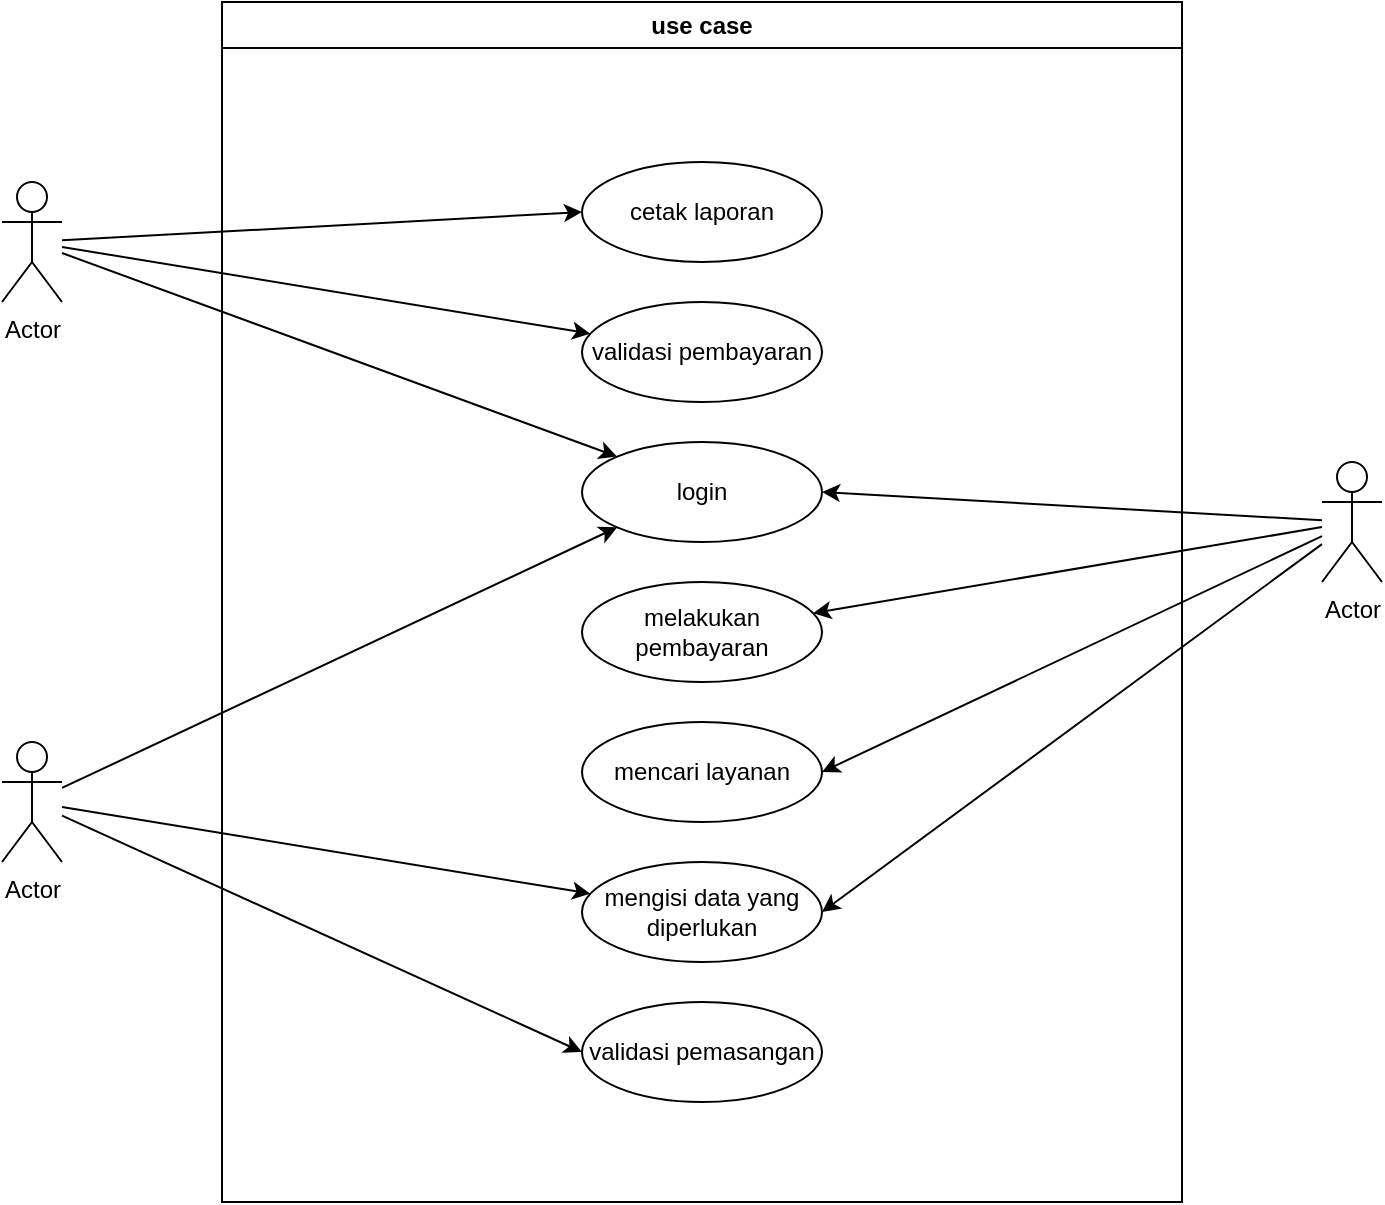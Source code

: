 <mxfile version="24.2.1" type="device">
  <diagram id="TUuY0Dn7aATj2u4G8uoD" name="Page-1">
    <mxGraphModel dx="2607" dy="1404" grid="1" gridSize="10" guides="1" tooltips="1" connect="1" arrows="1" fold="1" page="1" pageScale="1" pageWidth="850" pageHeight="1100" math="0" shadow="0">
      <root>
        <mxCell id="0" />
        <mxCell id="1" parent="0" />
        <mxCell id="ChsFRZMuyeAJQGLOjmsW-1" value="use case" style="swimlane;whiteSpace=wrap;html=1;" vertex="1" parent="1">
          <mxGeometry x="200" y="40" width="480" height="600" as="geometry" />
        </mxCell>
        <mxCell id="ChsFRZMuyeAJQGLOjmsW-5" value="melakukan pembayaran" style="ellipse;whiteSpace=wrap;html=1;" vertex="1" parent="ChsFRZMuyeAJQGLOjmsW-1">
          <mxGeometry x="180" y="290" width="120" height="50" as="geometry" />
        </mxCell>
        <mxCell id="ChsFRZMuyeAJQGLOjmsW-6" value="mencari layanan" style="ellipse;whiteSpace=wrap;html=1;" vertex="1" parent="ChsFRZMuyeAJQGLOjmsW-1">
          <mxGeometry x="180" y="360" width="120" height="50" as="geometry" />
        </mxCell>
        <mxCell id="ChsFRZMuyeAJQGLOjmsW-7" value="mengisi data yang diperlukan" style="ellipse;whiteSpace=wrap;html=1;" vertex="1" parent="ChsFRZMuyeAJQGLOjmsW-1">
          <mxGeometry x="180" y="430" width="120" height="50" as="geometry" />
        </mxCell>
        <mxCell id="ChsFRZMuyeAJQGLOjmsW-8" value="validasi pemasangan" style="ellipse;whiteSpace=wrap;html=1;" vertex="1" parent="ChsFRZMuyeAJQGLOjmsW-1">
          <mxGeometry x="180" y="500" width="120" height="50" as="geometry" />
        </mxCell>
        <mxCell id="ChsFRZMuyeAJQGLOjmsW-9" value="login" style="ellipse;whiteSpace=wrap;html=1;" vertex="1" parent="ChsFRZMuyeAJQGLOjmsW-1">
          <mxGeometry x="180" y="220" width="120" height="50" as="geometry" />
        </mxCell>
        <mxCell id="ChsFRZMuyeAJQGLOjmsW-10" value="cetak laporan" style="ellipse;whiteSpace=wrap;html=1;" vertex="1" parent="ChsFRZMuyeAJQGLOjmsW-1">
          <mxGeometry x="180" y="80" width="120" height="50" as="geometry" />
        </mxCell>
        <mxCell id="ChsFRZMuyeAJQGLOjmsW-11" value="validasi pembayaran" style="ellipse;whiteSpace=wrap;html=1;" vertex="1" parent="ChsFRZMuyeAJQGLOjmsW-1">
          <mxGeometry x="180" y="150" width="120" height="50" as="geometry" />
        </mxCell>
        <mxCell id="ChsFRZMuyeAJQGLOjmsW-20" style="rounded=0;orthogonalLoop=1;jettySize=auto;html=1;entryX=0;entryY=0.5;entryDx=0;entryDy=0;" edge="1" parent="1" source="ChsFRZMuyeAJQGLOjmsW-2" target="ChsFRZMuyeAJQGLOjmsW-10">
          <mxGeometry relative="1" as="geometry" />
        </mxCell>
        <mxCell id="ChsFRZMuyeAJQGLOjmsW-21" style="rounded=0;orthogonalLoop=1;jettySize=auto;html=1;" edge="1" parent="1" source="ChsFRZMuyeAJQGLOjmsW-2" target="ChsFRZMuyeAJQGLOjmsW-11">
          <mxGeometry relative="1" as="geometry" />
        </mxCell>
        <mxCell id="ChsFRZMuyeAJQGLOjmsW-22" style="rounded=0;orthogonalLoop=1;jettySize=auto;html=1;entryX=0;entryY=0;entryDx=0;entryDy=0;" edge="1" parent="1" source="ChsFRZMuyeAJQGLOjmsW-2" target="ChsFRZMuyeAJQGLOjmsW-9">
          <mxGeometry relative="1" as="geometry" />
        </mxCell>
        <mxCell id="ChsFRZMuyeAJQGLOjmsW-2" value="Actor" style="shape=umlActor;verticalLabelPosition=bottom;verticalAlign=top;html=1;outlineConnect=0;" vertex="1" parent="1">
          <mxGeometry x="90" y="130" width="30" height="60" as="geometry" />
        </mxCell>
        <mxCell id="ChsFRZMuyeAJQGLOjmsW-12" style="rounded=0;orthogonalLoop=1;jettySize=auto;html=1;entryX=1;entryY=0.5;entryDx=0;entryDy=0;" edge="1" parent="1" source="ChsFRZMuyeAJQGLOjmsW-3" target="ChsFRZMuyeAJQGLOjmsW-9">
          <mxGeometry relative="1" as="geometry" />
        </mxCell>
        <mxCell id="ChsFRZMuyeAJQGLOjmsW-13" style="rounded=0;orthogonalLoop=1;jettySize=auto;html=1;" edge="1" parent="1" source="ChsFRZMuyeAJQGLOjmsW-3" target="ChsFRZMuyeAJQGLOjmsW-5">
          <mxGeometry relative="1" as="geometry" />
        </mxCell>
        <mxCell id="ChsFRZMuyeAJQGLOjmsW-14" style="rounded=0;orthogonalLoop=1;jettySize=auto;html=1;entryX=1;entryY=0.5;entryDx=0;entryDy=0;" edge="1" parent="1" source="ChsFRZMuyeAJQGLOjmsW-3" target="ChsFRZMuyeAJQGLOjmsW-6">
          <mxGeometry relative="1" as="geometry" />
        </mxCell>
        <mxCell id="ChsFRZMuyeAJQGLOjmsW-15" style="rounded=0;orthogonalLoop=1;jettySize=auto;html=1;entryX=1;entryY=0.5;entryDx=0;entryDy=0;" edge="1" parent="1" source="ChsFRZMuyeAJQGLOjmsW-3" target="ChsFRZMuyeAJQGLOjmsW-7">
          <mxGeometry relative="1" as="geometry" />
        </mxCell>
        <mxCell id="ChsFRZMuyeAJQGLOjmsW-3" value="Actor" style="shape=umlActor;verticalLabelPosition=bottom;verticalAlign=top;html=1;outlineConnect=0;" vertex="1" parent="1">
          <mxGeometry x="750" y="270" width="30" height="60" as="geometry" />
        </mxCell>
        <mxCell id="ChsFRZMuyeAJQGLOjmsW-16" style="rounded=0;orthogonalLoop=1;jettySize=auto;html=1;entryX=0;entryY=0.5;entryDx=0;entryDy=0;" edge="1" parent="1" source="ChsFRZMuyeAJQGLOjmsW-4" target="ChsFRZMuyeAJQGLOjmsW-8">
          <mxGeometry relative="1" as="geometry" />
        </mxCell>
        <mxCell id="ChsFRZMuyeAJQGLOjmsW-17" style="rounded=0;orthogonalLoop=1;jettySize=auto;html=1;entryX=0;entryY=1;entryDx=0;entryDy=0;" edge="1" parent="1" source="ChsFRZMuyeAJQGLOjmsW-4" target="ChsFRZMuyeAJQGLOjmsW-9">
          <mxGeometry relative="1" as="geometry" />
        </mxCell>
        <mxCell id="ChsFRZMuyeAJQGLOjmsW-18" style="rounded=0;orthogonalLoop=1;jettySize=auto;html=1;" edge="1" parent="1" source="ChsFRZMuyeAJQGLOjmsW-4" target="ChsFRZMuyeAJQGLOjmsW-7">
          <mxGeometry relative="1" as="geometry" />
        </mxCell>
        <mxCell id="ChsFRZMuyeAJQGLOjmsW-4" value="Actor" style="shape=umlActor;verticalLabelPosition=bottom;verticalAlign=top;html=1;outlineConnect=0;" vertex="1" parent="1">
          <mxGeometry x="90" y="410" width="30" height="60" as="geometry" />
        </mxCell>
      </root>
    </mxGraphModel>
  </diagram>
</mxfile>
